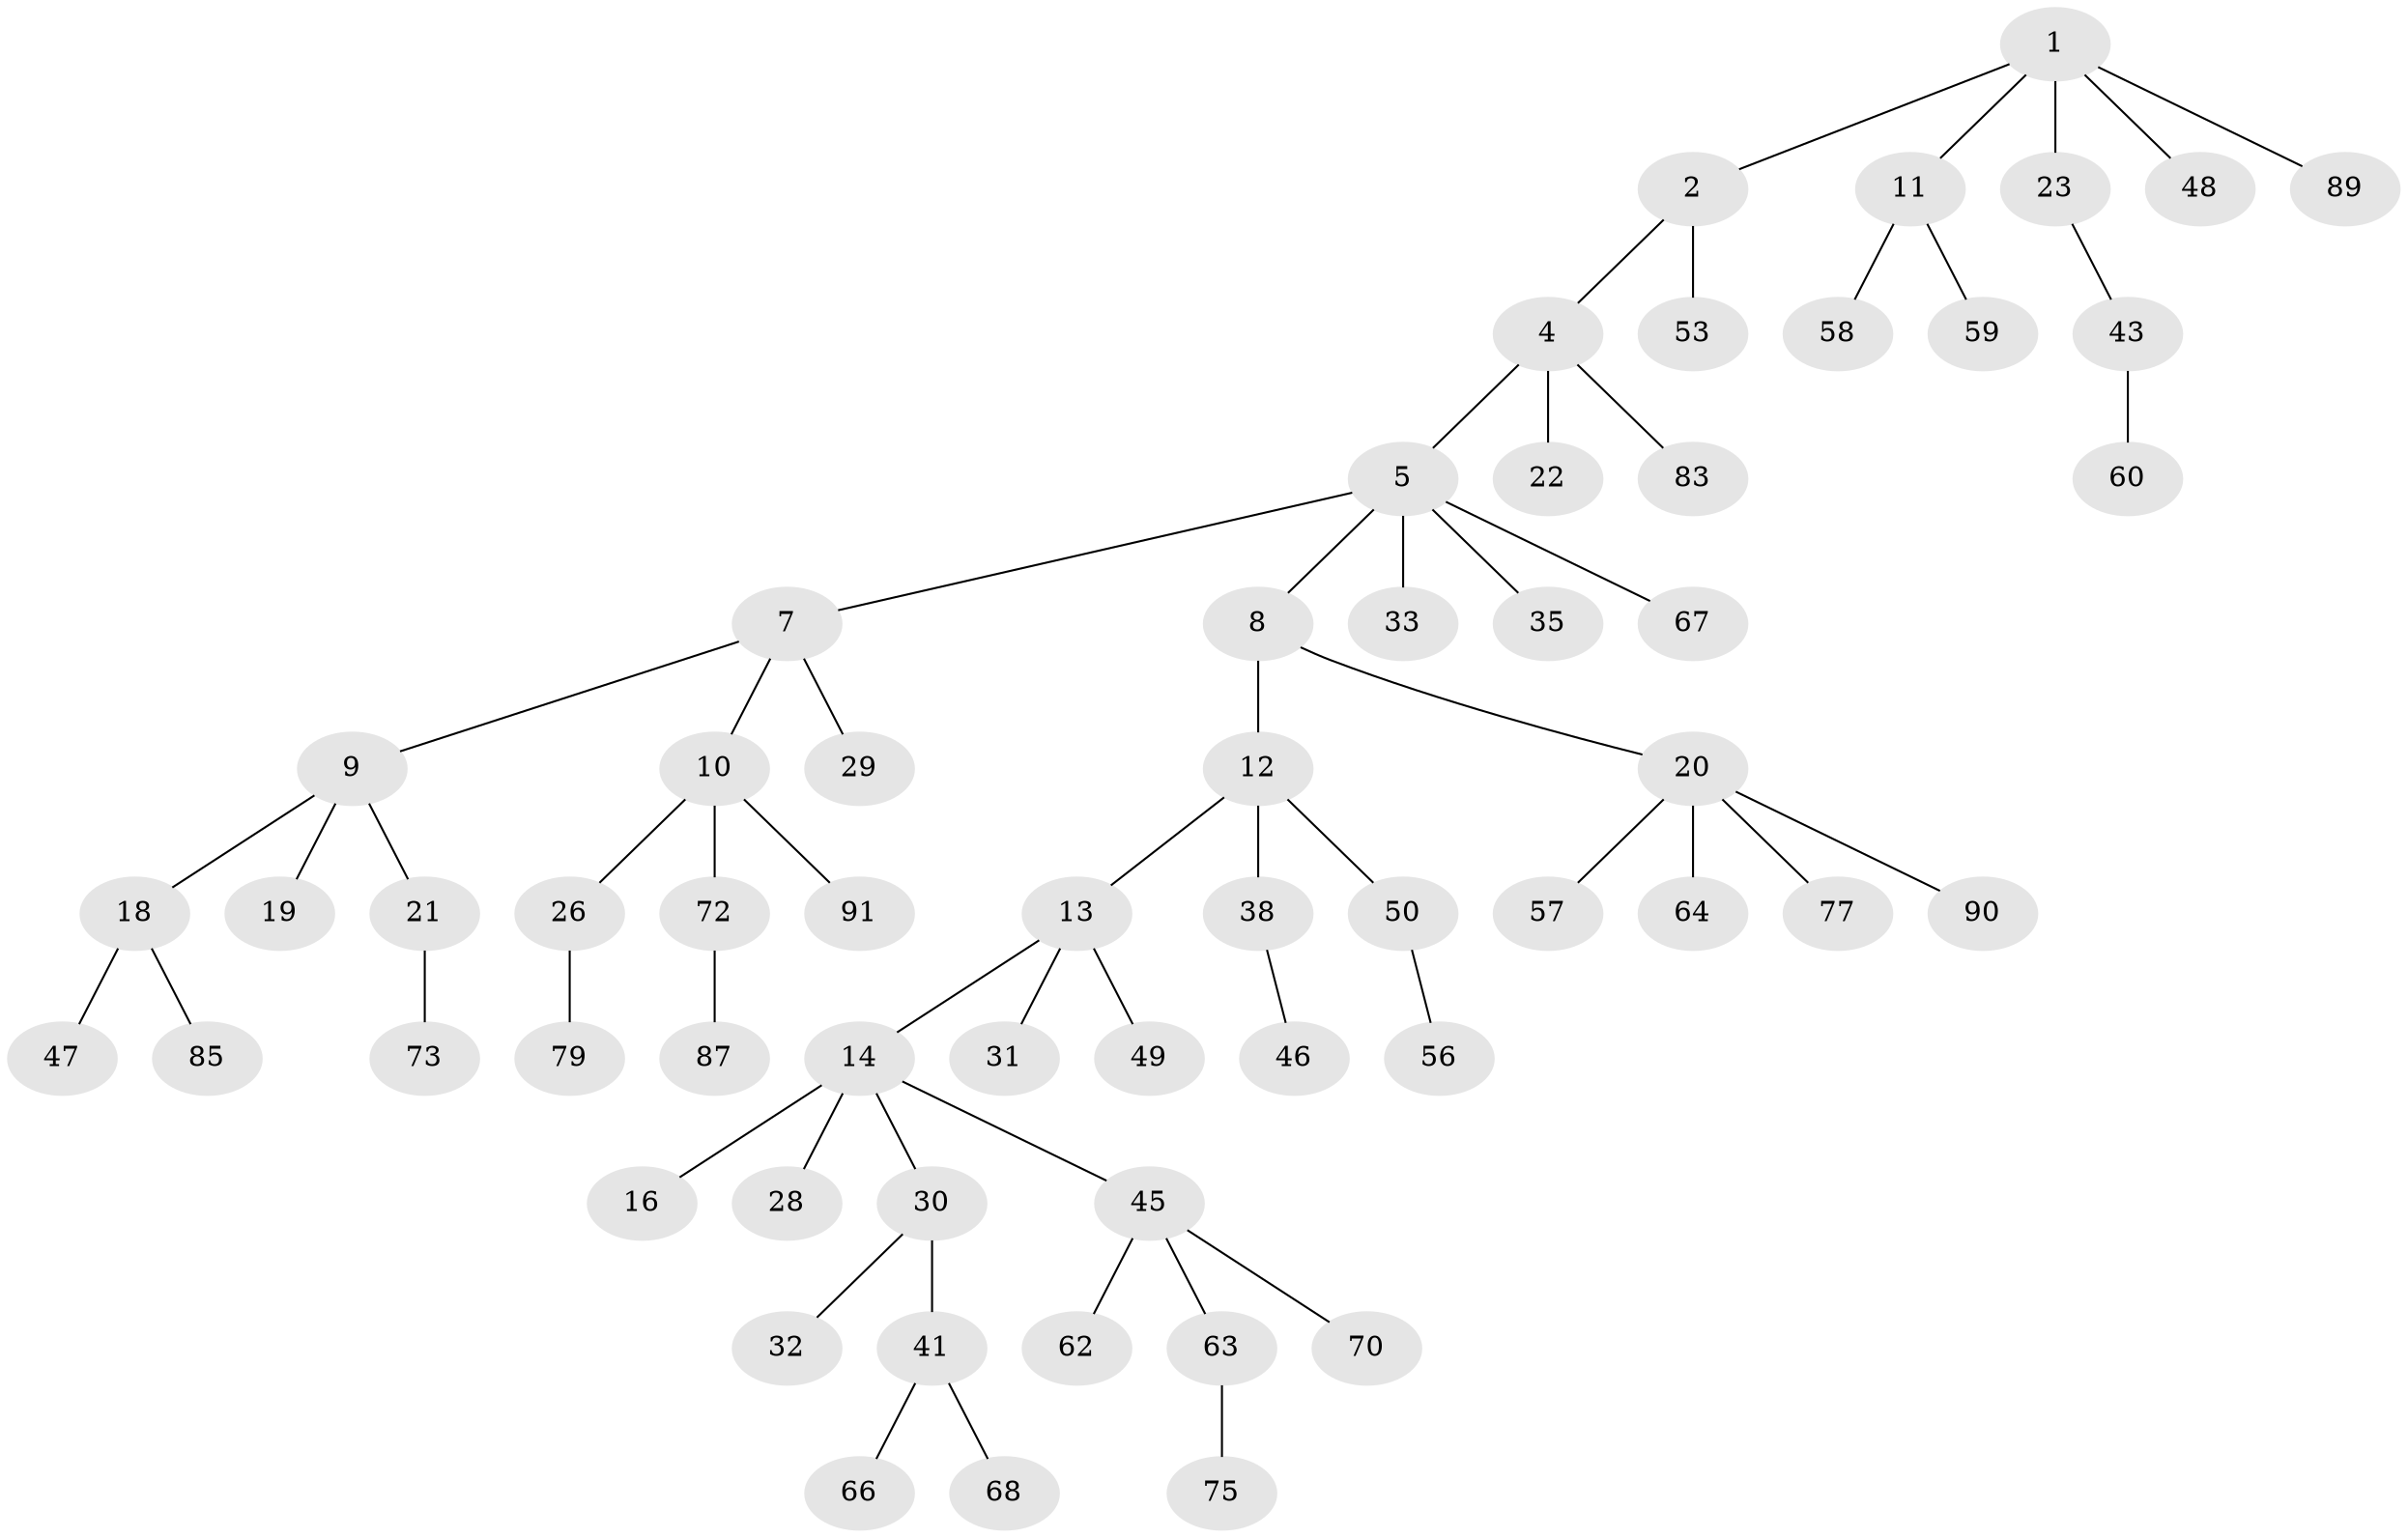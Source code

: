 // Generated by graph-tools (version 1.1) at 2025/52/02/27/25 19:52:13]
// undirected, 60 vertices, 59 edges
graph export_dot {
graph [start="1"]
  node [color=gray90,style=filled];
  1 [super="+3"];
  2 [super="+25"];
  4 [super="+34"];
  5 [super="+6"];
  7 [super="+24"];
  8 [super="+69"];
  9 [super="+37"];
  10 [super="+61"];
  11 [super="+71"];
  12 [super="+40"];
  13 [super="+17"];
  14 [super="+15"];
  16;
  18 [super="+86"];
  19 [super="+84"];
  20 [super="+27"];
  21 [super="+76"];
  22;
  23 [super="+52"];
  26 [super="+42"];
  28 [super="+55"];
  29;
  30 [super="+74"];
  31 [super="+36"];
  32;
  33 [super="+39"];
  35;
  38 [super="+80"];
  41 [super="+44"];
  43 [super="+51"];
  45 [super="+65"];
  46;
  47 [super="+54"];
  48 [super="+81"];
  49;
  50;
  53;
  56;
  57;
  58;
  59;
  60;
  62;
  63 [super="+82"];
  64;
  66;
  67;
  68;
  70 [super="+88"];
  72 [super="+78"];
  73;
  75;
  77;
  79;
  83;
  85;
  87;
  89;
  90;
  91;
  1 -- 2;
  1 -- 23;
  1 -- 48;
  1 -- 11;
  1 -- 89;
  2 -- 4;
  2 -- 53;
  4 -- 5;
  4 -- 22;
  4 -- 83;
  5 -- 7;
  5 -- 33;
  5 -- 8;
  5 -- 35;
  5 -- 67;
  7 -- 9;
  7 -- 10;
  7 -- 29;
  8 -- 12;
  8 -- 20;
  9 -- 18;
  9 -- 19;
  9 -- 21;
  10 -- 26;
  10 -- 72;
  10 -- 91;
  11 -- 58;
  11 -- 59;
  12 -- 13;
  12 -- 38;
  12 -- 50;
  13 -- 14;
  13 -- 49;
  13 -- 31;
  14 -- 28;
  14 -- 30;
  14 -- 45;
  14 -- 16;
  18 -- 47;
  18 -- 85;
  20 -- 57;
  20 -- 64;
  20 -- 90;
  20 -- 77;
  21 -- 73;
  23 -- 43;
  26 -- 79;
  30 -- 32;
  30 -- 41;
  38 -- 46;
  41 -- 66;
  41 -- 68;
  43 -- 60;
  45 -- 62;
  45 -- 63;
  45 -- 70;
  50 -- 56;
  63 -- 75;
  72 -- 87;
}
